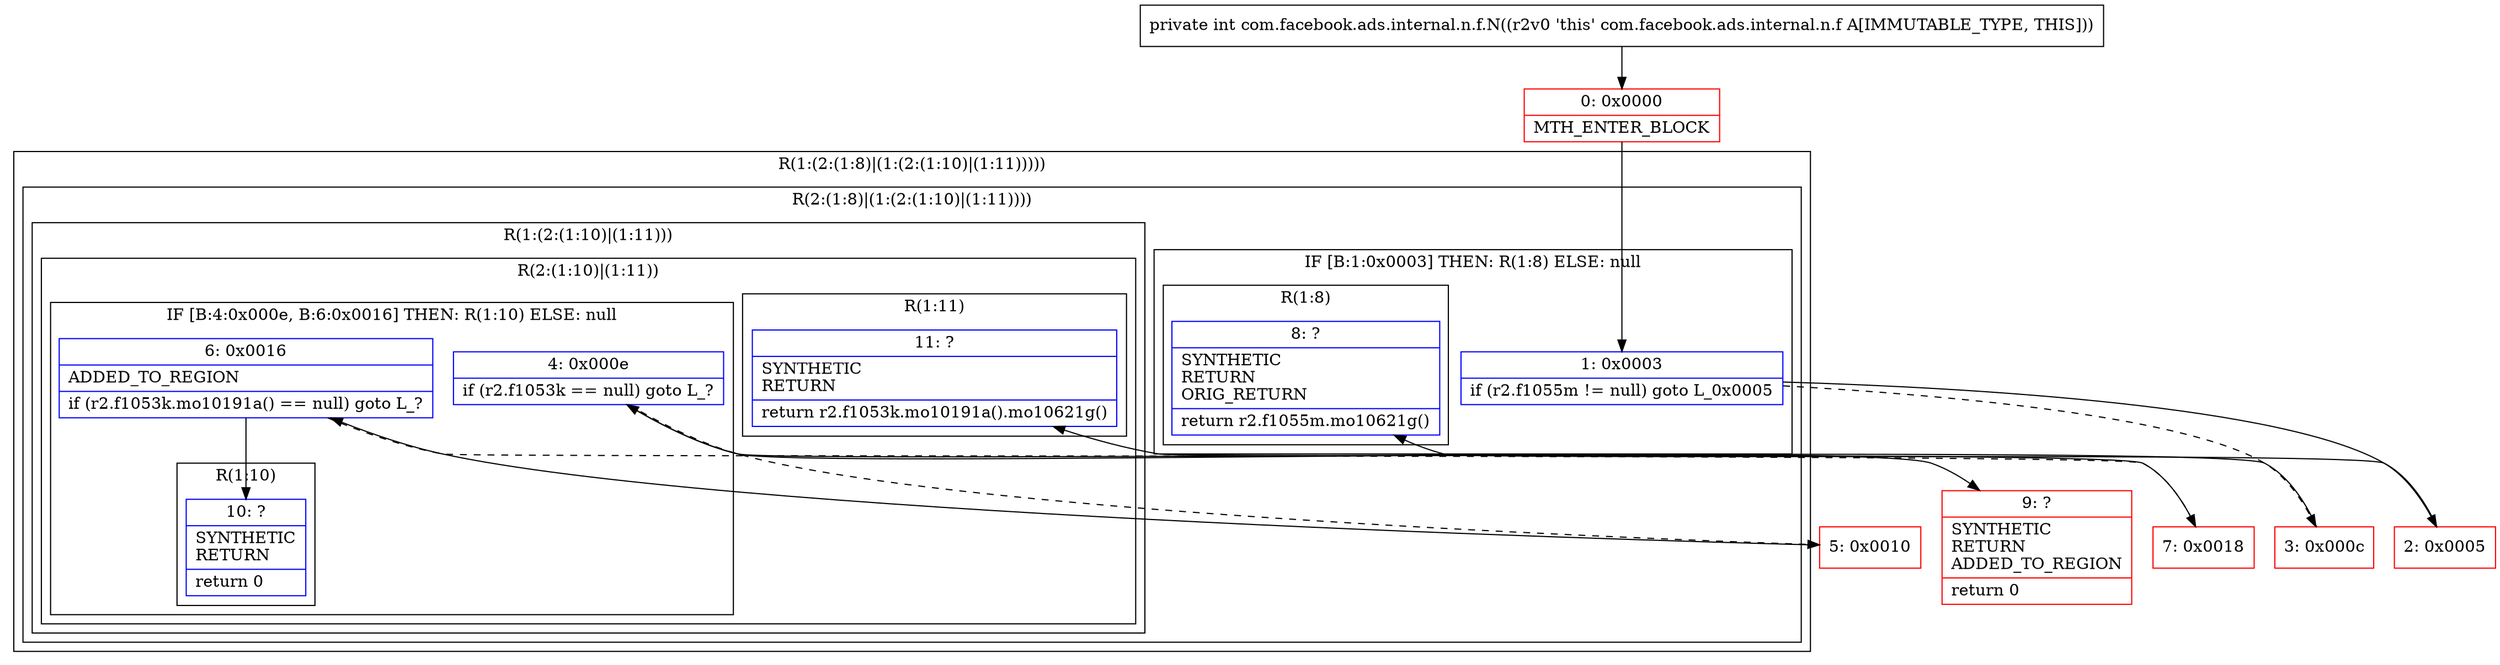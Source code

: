 digraph "CFG forcom.facebook.ads.internal.n.f.N()I" {
subgraph cluster_Region_2089140920 {
label = "R(1:(2:(1:8)|(1:(2:(1:10)|(1:11)))))";
node [shape=record,color=blue];
subgraph cluster_Region_1802855159 {
label = "R(2:(1:8)|(1:(2:(1:10)|(1:11))))";
node [shape=record,color=blue];
subgraph cluster_IfRegion_2042772147 {
label = "IF [B:1:0x0003] THEN: R(1:8) ELSE: null";
node [shape=record,color=blue];
Node_1 [shape=record,label="{1\:\ 0x0003|if (r2.f1055m != null) goto L_0x0005\l}"];
subgraph cluster_Region_910016462 {
label = "R(1:8)";
node [shape=record,color=blue];
Node_8 [shape=record,label="{8\:\ ?|SYNTHETIC\lRETURN\lORIG_RETURN\l|return r2.f1055m.mo10621g()\l}"];
}
}
subgraph cluster_Region_1694448563 {
label = "R(1:(2:(1:10)|(1:11)))";
node [shape=record,color=blue];
subgraph cluster_Region_618503937 {
label = "R(2:(1:10)|(1:11))";
node [shape=record,color=blue];
subgraph cluster_IfRegion_1285701259 {
label = "IF [B:4:0x000e, B:6:0x0016] THEN: R(1:10) ELSE: null";
node [shape=record,color=blue];
Node_4 [shape=record,label="{4\:\ 0x000e|if (r2.f1053k == null) goto L_?\l}"];
Node_6 [shape=record,label="{6\:\ 0x0016|ADDED_TO_REGION\l|if (r2.f1053k.mo10191a() == null) goto L_?\l}"];
subgraph cluster_Region_389688094 {
label = "R(1:10)";
node [shape=record,color=blue];
Node_10 [shape=record,label="{10\:\ ?|SYNTHETIC\lRETURN\l|return 0\l}"];
}
}
subgraph cluster_Region_168147177 {
label = "R(1:11)";
node [shape=record,color=blue];
Node_11 [shape=record,label="{11\:\ ?|SYNTHETIC\lRETURN\l|return r2.f1053k.mo10191a().mo10621g()\l}"];
}
}
}
}
}
Node_0 [shape=record,color=red,label="{0\:\ 0x0000|MTH_ENTER_BLOCK\l}"];
Node_2 [shape=record,color=red,label="{2\:\ 0x0005}"];
Node_3 [shape=record,color=red,label="{3\:\ 0x000c}"];
Node_5 [shape=record,color=red,label="{5\:\ 0x0010}"];
Node_7 [shape=record,color=red,label="{7\:\ 0x0018}"];
Node_9 [shape=record,color=red,label="{9\:\ ?|SYNTHETIC\lRETURN\lADDED_TO_REGION\l|return 0\l}"];
MethodNode[shape=record,label="{private int com.facebook.ads.internal.n.f.N((r2v0 'this' com.facebook.ads.internal.n.f A[IMMUTABLE_TYPE, THIS])) }"];
MethodNode -> Node_0;
Node_1 -> Node_2;
Node_1 -> Node_3[style=dashed];
Node_4 -> Node_5[style=dashed];
Node_4 -> Node_9;
Node_6 -> Node_7[style=dashed];
Node_6 -> Node_10;
Node_0 -> Node_1;
Node_2 -> Node_8;
Node_3 -> Node_4;
Node_5 -> Node_6;
Node_7 -> Node_11;
}

